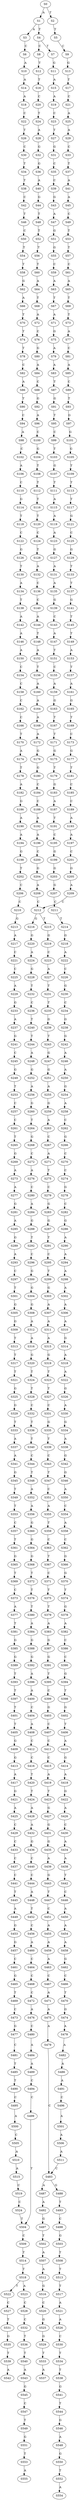 strict digraph  {
	S0 -> S1 [ label = A ];
	S0 -> S2 [ label = T ];
	S1 -> S3 [ label = A ];
	S1 -> S4 [ label = T ];
	S2 -> S5 [ label = T ];
	S3 -> S6 [ label = C ];
	S4 -> S7 [ label = T ];
	S4 -> S8 [ label = C ];
	S5 -> S9 [ label = C ];
	S6 -> S10 [ label = A ];
	S7 -> S11 [ label = G ];
	S8 -> S12 [ label = T ];
	S9 -> S13 [ label = G ];
	S10 -> S14 [ label = A ];
	S11 -> S15 [ label = A ];
	S12 -> S16 [ label = T ];
	S13 -> S17 [ label = T ];
	S14 -> S18 [ label = A ];
	S15 -> S19 [ label = A ];
	S16 -> S20 [ label = C ];
	S17 -> S21 [ label = C ];
	S18 -> S22 [ label = C ];
	S19 -> S23 [ label = C ];
	S20 -> S24 [ label = T ];
	S21 -> S25 [ label = A ];
	S22 -> S26 [ label = T ];
	S23 -> S27 [ label = T ];
	S24 -> S28 [ label = A ];
	S25 -> S29 [ label = A ];
	S26 -> S30 [ label = C ];
	S27 -> S31 [ label = G ];
	S28 -> S32 [ label = G ];
	S29 -> S33 [ label = C ];
	S30 -> S34 [ label = T ];
	S31 -> S35 [ label = C ];
	S32 -> S36 [ label = G ];
	S33 -> S37 [ label = T ];
	S34 -> S38 [ label = T ];
	S35 -> S39 [ label = C ];
	S36 -> S40 [ label = A ];
	S37 -> S41 [ label = A ];
	S38 -> S42 [ label = C ];
	S39 -> S43 [ label = G ];
	S40 -> S44 [ label = G ];
	S41 -> S45 [ label = A ];
	S42 -> S46 [ label = T ];
	S43 -> S47 [ label = A ];
	S44 -> S48 [ label = T ];
	S45 -> S49 [ label = C ];
	S46 -> S50 [ label = C ];
	S47 -> S51 [ label = G ];
	S48 -> S52 [ label = T ];
	S49 -> S53 [ label = T ];
	S50 -> S54 [ label = T ];
	S51 -> S55 [ label = G ];
	S52 -> S56 [ label = T ];
	S53 -> S57 [ label = T ];
	S54 -> S58 [ label = T ];
	S55 -> S59 [ label = C ];
	S56 -> S60 [ label = T ];
	S57 -> S61 [ label = C ];
	S58 -> S62 [ label = G ];
	S59 -> S63 [ label = A ];
	S60 -> S64 [ label = A ];
	S61 -> S65 [ label = A ];
	S62 -> S66 [ label = A ];
	S63 -> S67 [ label = T ];
	S64 -> S68 [ label = T ];
	S65 -> S69 [ label = T ];
	S66 -> S70 [ label = T ];
	S67 -> S71 [ label = A ];
	S68 -> S72 [ label = A ];
	S69 -> S73 [ label = T ];
	S70 -> S74 [ label = T ];
	S71 -> S75 [ label = G ];
	S72 -> S76 [ label = C ];
	S73 -> S77 [ label = A ];
	S74 -> S78 [ label = T ];
	S75 -> S79 [ label = A ];
	S76 -> S80 [ label = G ];
	S77 -> S81 [ label = C ];
	S78 -> S82 [ label = C ];
	S79 -> S83 [ label = A ];
	S80 -> S84 [ label = A ];
	S81 -> S85 [ label = A ];
	S82 -> S86 [ label = A ];
	S83 -> S87 [ label = T ];
	S84 -> S88 [ label = C ];
	S85 -> S89 [ label = C ];
	S86 -> S90 [ label = T ];
	S87 -> S91 [ label = G ];
	S88 -> S92 [ label = G ];
	S89 -> S93 [ label = T ];
	S90 -> S94 [ label = C ];
	S91 -> S95 [ label = T ];
	S92 -> S96 [ label = A ];
	S93 -> S97 [ label = G ];
	S94 -> S98 [ label = A ];
	S95 -> S99 [ label = C ];
	S96 -> S100 [ label = C ];
	S97 -> S101 [ label = G ];
	S98 -> S102 [ label = C ];
	S99 -> S103 [ label = T ];
	S100 -> S104 [ label = G ];
	S101 -> S105 [ label = G ];
	S102 -> S106 [ label = A ];
	S103 -> S107 [ label = G ];
	S104 -> S108 [ label = T ];
	S105 -> S109 [ label = T ];
	S106 -> S110 [ label = C ];
	S107 -> S111 [ label = T ];
	S108 -> S112 [ label = T ];
	S109 -> S113 [ label = T ];
	S110 -> S114 [ label = G ];
	S111 -> S115 [ label = A ];
	S112 -> S116 [ label = T ];
	S113 -> S117 [ label = T ];
	S114 -> S118 [ label = T ];
	S115 -> S119 [ label = A ];
	S116 -> S120 [ label = T ];
	S117 -> S121 [ label = G ];
	S118 -> S122 [ label = C ];
	S119 -> S123 [ label = A ];
	S120 -> S124 [ label = C ];
	S121 -> S125 [ label = C ];
	S122 -> S126 [ label = G ];
	S123 -> S127 [ label = G ];
	S124 -> S128 [ label = T ];
	S125 -> S129 [ label = G ];
	S126 -> S130 [ label = T ];
	S127 -> S131 [ label = A ];
	S128 -> S132 [ label = A ];
	S129 -> S133 [ label = T ];
	S130 -> S134 [ label = A ];
	S131 -> S135 [ label = A ];
	S132 -> S136 [ label = C ];
	S133 -> S137 [ label = T ];
	S134 -> S138 [ label = T ];
	S135 -> S139 [ label = G ];
	S136 -> S140 [ label = C ];
	S137 -> S141 [ label = G ];
	S138 -> S142 [ label = A ];
	S139 -> S143 [ label = C ];
	S140 -> S144 [ label = A ];
	S141 -> S145 [ label = T ];
	S142 -> S146 [ label = A ];
	S143 -> S147 [ label = A ];
	S144 -> S148 [ label = T ];
	S145 -> S149 [ label = T ];
	S146 -> S150 [ label = A ];
	S147 -> S151 [ label = T ];
	S148 -> S152 [ label = A ];
	S149 -> S153 [ label = A ];
	S150 -> S154 [ label = C ];
	S151 -> S155 [ label = C ];
	S152 -> S156 [ label = T ];
	S153 -> S157 [ label = T ];
	S154 -> S158 [ label = C ];
	S155 -> S159 [ label = A ];
	S156 -> S160 [ label = A ];
	S157 -> S161 [ label = A ];
	S158 -> S162 [ label = C ];
	S159 -> S163 [ label = G ];
	S160 -> S164 [ label = A ];
	S161 -> S165 [ label = G ];
	S162 -> S166 [ label = C ];
	S163 -> S167 [ label = T ];
	S164 -> S168 [ label = A ];
	S165 -> S169 [ label = T ];
	S166 -> S170 [ label = T ];
	S167 -> S171 [ label = T ];
	S168 -> S172 [ label = A ];
	S169 -> S173 [ label = C ];
	S170 -> S174 [ label = A ];
	S171 -> S175 [ label = G ];
	S172 -> S176 [ label = G ];
	S173 -> S177 [ label = G ];
	S174 -> S178 [ label = T ];
	S175 -> S179 [ label = T ];
	S176 -> S180 [ label = G ];
	S177 -> S181 [ label = T ];
	S178 -> S182 [ label = A ];
	S179 -> S183 [ label = G ];
	S180 -> S184 [ label = C ];
	S181 -> S185 [ label = C ];
	S182 -> S186 [ label = G ];
	S183 -> S187 [ label = A ];
	S184 -> S188 [ label = C ];
	S185 -> S189 [ label = C ];
	S186 -> S190 [ label = A ];
	S187 -> S191 [ label = T ];
	S188 -> S192 [ label = A ];
	S189 -> S193 [ label = A ];
	S190 -> S194 [ label = A ];
	S191 -> S195 [ label = C ];
	S192 -> S196 [ label = A ];
	S193 -> S197 [ label = A ];
	S194 -> S198 [ label = G ];
	S195 -> S199 [ label = G ];
	S196 -> S200 [ label = C ];
	S197 -> S201 [ label = C ];
	S198 -> S202 [ label = T ];
	S199 -> S203 [ label = G ];
	S200 -> S204 [ label = G ];
	S201 -> S205 [ label = G ];
	S202 -> S206 [ label = C ];
	S203 -> S207 [ label = G ];
	S204 -> S208 [ label = A ];
	S205 -> S209 [ label = A ];
	S206 -> S210 [ label = C ];
	S207 -> S211 [ label = C ];
	S208 -> S212 [ label = C ];
	S209 -> S212 [ label = C ];
	S210 -> S213 [ label = G ];
	S211 -> S214 [ label = T ];
	S212 -> S215 [ label = T ];
	S212 -> S216 [ label = G ];
	S213 -> S217 [ label = A ];
	S214 -> S218 [ label = G ];
	S215 -> S219 [ label = G ];
	S216 -> S220 [ label = G ];
	S217 -> S221 [ label = C ];
	S218 -> S222 [ label = A ];
	S219 -> S223 [ label = C ];
	S220 -> S224 [ label = A ];
	S221 -> S225 [ label = C ];
	S222 -> S226 [ label = C ];
	S223 -> S227 [ label = A ];
	S224 -> S228 [ label = G ];
	S225 -> S229 [ label = A ];
	S226 -> S230 [ label = G ];
	S227 -> S231 [ label = T ];
	S228 -> S232 [ label = T ];
	S229 -> S233 [ label = G ];
	S230 -> S234 [ label = C ];
	S231 -> S235 [ label = T ];
	S232 -> S236 [ label = C ];
	S233 -> S237 [ label = A ];
	S234 -> S238 [ label = G ];
	S235 -> S239 [ label = G ];
	S236 -> S240 [ label = T ];
	S237 -> S241 [ label = G ];
	S238 -> S242 [ label = G ];
	S239 -> S243 [ label = T ];
	S240 -> S244 [ label = T ];
	S241 -> S245 [ label = C ];
	S242 -> S246 [ label = A ];
	S243 -> S247 [ label = G ];
	S244 -> S248 [ label = A ];
	S245 -> S249 [ label = G ];
	S246 -> S250 [ label = A ];
	S247 -> S251 [ label = G ];
	S248 -> S252 [ label = G ];
	S249 -> S253 [ label = T ];
	S250 -> S254 [ label = G ];
	S251 -> S255 [ label = A ];
	S252 -> S256 [ label = A ];
	S253 -> S257 [ label = C ];
	S254 -> S258 [ label = A ];
	S255 -> S259 [ label = G ];
	S256 -> S260 [ label = G ];
	S257 -> S261 [ label = C ];
	S258 -> S262 [ label = C ];
	S259 -> S263 [ label = A ];
	S260 -> S264 [ label = T ];
	S261 -> S265 [ label = T ];
	S262 -> S266 [ label = G ];
	S263 -> S267 [ label = C ];
	S264 -> S268 [ label = G ];
	S265 -> S269 [ label = G ];
	S266 -> S270 [ label = C ];
	S267 -> S271 [ label = A ];
	S268 -> S272 [ label = C ];
	S269 -> S273 [ label = A ];
	S270 -> S274 [ label = C ];
	S271 -> S275 [ label = T ];
	S272 -> S276 [ label = A ];
	S273 -> S277 [ label = A ];
	S274 -> S278 [ label = G ];
	S275 -> S279 [ label = C ];
	S276 -> S280 [ label = C ];
	S277 -> S281 [ label = G ];
	S278 -> S282 [ label = C ];
	S279 -> S283 [ label = G ];
	S280 -> S284 [ label = A ];
	S281 -> S285 [ label = A ];
	S282 -> S286 [ label = G ];
	S283 -> S287 [ label = G ];
	S284 -> S288 [ label = G ];
	S285 -> S289 [ label = G ];
	S286 -> S290 [ label = A ];
	S287 -> S291 [ label = T ];
	S288 -> S292 [ label = T ];
	S289 -> S293 [ label = A ];
	S290 -> S294 [ label = A ];
	S291 -> S295 [ label = C ];
	S292 -> S296 [ label = C ];
	S293 -> S297 [ label = C ];
	S294 -> S298 [ label = A ];
	S295 -> S299 [ label = T ];
	S296 -> S300 [ label = G ];
	S297 -> S301 [ label = T ];
	S298 -> S302 [ label = A ];
	S299 -> S303 [ label = G ];
	S300 -> S304 [ label = G ];
	S301 -> S305 [ label = G ];
	S302 -> S306 [ label = A ];
	S303 -> S307 [ label = A ];
	S304 -> S308 [ label = G ];
	S305 -> S309 [ label = G ];
	S306 -> S310 [ label = A ];
	S307 -> S311 [ label = A ];
	S308 -> S312 [ label = A ];
	S309 -> S313 [ label = T ];
	S310 -> S314 [ label = G ];
	S311 -> S315 [ label = A ];
	S312 -> S316 [ label = A ];
	S313 -> S317 [ label = T ];
	S314 -> S318 [ label = A ];
	S315 -> S319 [ label = G ];
	S316 -> S320 [ label = G ];
	S317 -> S321 [ label = T ];
	S318 -> S322 [ label = A ];
	S319 -> S323 [ label = T ];
	S320 -> S324 [ label = T ];
	S321 -> S325 [ label = G ];
	S322 -> S326 [ label = G ];
	S323 -> S327 [ label = T ];
	S324 -> S328 [ label = T ];
	S325 -> S329 [ label = G ];
	S326 -> S330 [ label = A ];
	S327 -> S331 [ label = C ];
	S328 -> S332 [ label = C ];
	S329 -> S333 [ label = T ];
	S330 -> S334 [ label = G ];
	S331 -> S335 [ label = G ];
	S332 -> S336 [ label = T ];
	S333 -> S337 [ label = A ];
	S334 -> S338 [ label = A ];
	S335 -> S339 [ label = T ];
	S336 -> S340 [ label = T ];
	S337 -> S341 [ label = A ];
	S338 -> S342 [ label = G ];
	S339 -> S343 [ label = C ];
	S340 -> S344 [ label = C ];
	S341 -> S345 [ label = G ];
	S342 -> S346 [ label = G ];
	S343 -> S347 [ label = T ];
	S344 -> S348 [ label = T ];
	S345 -> S349 [ label = T ];
	S346 -> S350 [ label = A ];
	S347 -> S351 [ label = C ];
	S348 -> S352 [ label = A ];
	S349 -> S353 [ label = T ];
	S350 -> S354 [ label = C ];
	S351 -> S355 [ label = A ];
	S352 -> S356 [ label = A ];
	S353 -> S357 [ label = C ];
	S354 -> S358 [ label = A ];
	S355 -> S359 [ label = T ];
	S356 -> S360 [ label = G ];
	S357 -> S361 [ label = T ];
	S358 -> S362 [ label = C ];
	S359 -> S363 [ label = C ];
	S360 -> S364 [ label = G ];
	S361 -> S365 [ label = G ];
	S362 -> S366 [ label = G ];
	S363 -> S367 [ label = T ];
	S364 -> S368 [ label = G ];
	S365 -> S369 [ label = T ];
	S366 -> S370 [ label = G ];
	S367 -> S371 [ label = C ];
	S368 -> S372 [ label = T ];
	S369 -> S373 [ label = C ];
	S370 -> S374 [ label = T ];
	S371 -> S375 [ label = T ];
	S372 -> S376 [ label = T ];
	S373 -> S377 [ label = A ];
	S374 -> S378 [ label = G ];
	S375 -> S379 [ label = T ];
	S376 -> S380 [ label = T ];
	S377 -> S381 [ label = T ];
	S378 -> S382 [ label = A ];
	S379 -> S383 [ label = A ];
	S380 -> S384 [ label = A ];
	S381 -> S385 [ label = G ];
	S382 -> S386 [ label = C ];
	S383 -> S387 [ label = G ];
	S384 -> S388 [ label = G ];
	S385 -> S389 [ label = G ];
	S386 -> S390 [ label = C ];
	S387 -> S391 [ label = G ];
	S388 -> S392 [ label = G ];
	S389 -> S393 [ label = T ];
	S390 -> S394 [ label = G ];
	S391 -> S395 [ label = T ];
	S392 -> S396 [ label = A ];
	S393 -> S397 [ label = T ];
	S394 -> S398 [ label = T ];
	S395 -> S399 [ label = C ];
	S396 -> S400 [ label = A ];
	S397 -> S401 [ label = T ];
	S398 -> S402 [ label = G ];
	S399 -> S403 [ label = G ];
	S400 -> S404 [ label = C ];
	S401 -> S405 [ label = T ];
	S402 -> S406 [ label = T ];
	S403 -> S407 [ label = C ];
	S404 -> S408 [ label = A ];
	S405 -> S409 [ label = G ];
	S406 -> S410 [ label = A ];
	S407 -> S411 [ label = C ];
	S408 -> S412 [ label = C ];
	S409 -> S413 [ label = G ];
	S410 -> S414 [ label = G ];
	S411 -> S415 [ label = C ];
	S412 -> S416 [ label = C ];
	S413 -> S417 [ label = A ];
	S414 -> S418 [ label = A ];
	S415 -> S419 [ label = A ];
	S416 -> S420 [ label = T ];
	S417 -> S421 [ label = G ];
	S418 -> S422 [ label = G ];
	S419 -> S423 [ label = T ];
	S420 -> S424 [ label = T ];
	S421 -> S425 [ label = A ];
	S422 -> S426 [ label = A ];
	S423 -> S427 [ label = G ];
	S424 -> S428 [ label = A ];
	S425 -> S429 [ label = C ];
	S426 -> S430 [ label = C ];
	S427 -> S431 [ label = G ];
	S428 -> S432 [ label = A ];
	S429 -> S433 [ label = C ];
	S430 -> S434 [ label = A ];
	S431 -> S435 [ label = G ];
	S432 -> S436 [ label = G ];
	S433 -> S437 [ label = C ];
	S434 -> S438 [ label = A ];
	S435 -> S439 [ label = A ];
	S436 -> S440 [ label = C ];
	S437 -> S441 [ label = C ];
	S438 -> S442 [ label = T ];
	S439 -> S443 [ label = G ];
	S440 -> S444 [ label = C ];
	S441 -> S445 [ label = T ];
	S442 -> S446 [ label = C ];
	S443 -> S447 [ label = T ];
	S444 -> S448 [ label = A ];
	S445 -> S449 [ label = A ];
	S446 -> S450 [ label = A ];
	S447 -> S451 [ label = C ];
	S448 -> S452 [ label = T ];
	S449 -> S453 [ label = G ];
	S450 -> S454 [ label = A ];
	S451 -> S455 [ label = A ];
	S452 -> S456 [ label = C ];
	S453 -> S457 [ label = G ];
	S454 -> S458 [ label = A ];
	S455 -> S459 [ label = A ];
	S456 -> S460 [ label = A ];
	S457 -> S461 [ label = C ];
	S458 -> S462 [ label = G ];
	S459 -> S463 [ label = A ];
	S460 -> S464 [ label = C ];
	S461 -> S465 [ label = G ];
	S462 -> S466 [ label = C ];
	S463 -> S467 [ label = C ];
	S464 -> S468 [ label = C ];
	S465 -> S469 [ label = T ];
	S466 -> S470 [ label = T ];
	S467 -> S471 [ label = A ];
	S468 -> S472 [ label = C ];
	S469 -> S473 [ label = C ];
	S470 -> S474 [ label = G ];
	S471 -> S475 [ label = A ];
	S472 -> S476 [ label = A ];
	S473 -> S477 [ label = G ];
	S474 -> S478 [ label = A ];
	S475 -> S479 [ label = A ];
	S476 -> S480 [ label = C ];
	S477 -> S481 [ label = C ];
	S478 -> S482 [ label = A ];
	S479 -> S483 [ label = C ];
	S480 -> S484 [ label = A ];
	S481 -> S485 [ label = T ];
	S482 -> S486 [ label = A ];
	S483 -> S487 [ label = A ];
	S483 -> S488 [ label = G ];
	S484 -> S489 [ label = A ];
	S485 -> S490 [ label = T ];
	S486 -> S491 [ label = A ];
	S487 -> S492 [ label = A ];
	S488 -> S493 [ label = T ];
	S489 -> S494 [ label = C ];
	S490 -> S495 [ label = C ];
	S491 -> S496 [ label = C ];
	S492 -> S497 [ label = G ];
	S493 -> S498 [ label = C ];
	S494 -> S499 [ label = C ];
	S495 -> S500 [ label = A ];
	S496 -> S501 [ label = A ];
	S497 -> S502 [ label = T ];
	S498 -> S503 [ label = G ];
	S499 -> S504 [ label = T ];
	S500 -> S505 [ label = C ];
	S501 -> S506 [ label = A ];
	S502 -> S507 [ label = A ];
	S503 -> S508 [ label = T ];
	S504 -> S509 [ label = C ];
	S505 -> S510 [ label = A ];
	S506 -> S511 [ label = A ];
	S507 -> S512 [ label = A ];
	S508 -> S513 [ label = T ];
	S509 -> S514 [ label = T ];
	S510 -> S515 [ label = A ];
	S511 -> S483 [ label = C ];
	S512 -> S516 [ label = G ];
	S513 -> S517 [ label = T ];
	S514 -> S518 [ label = T ];
	S515 -> S519 [ label = C ];
	S516 -> S520 [ label = C ];
	S517 -> S521 [ label = A ];
	S518 -> S522 [ label = T ];
	S518 -> S523 [ label = A ];
	S519 -> S524 [ label = C ];
	S520 -> S525 [ label = G ];
	S521 -> S526 [ label = A ];
	S522 -> S527 [ label = C ];
	S523 -> S528 [ label = C ];
	S524 -> S504 [ label = T ];
	S525 -> S529 [ label = G ];
	S526 -> S530 [ label = C ];
	S527 -> S531 [ label = T ];
	S528 -> S532 [ label = C ];
	S529 -> S533 [ label = T ];
	S530 -> S534 [ label = T ];
	S531 -> S535 [ label = G ];
	S532 -> S536 [ label = T ];
	S533 -> S537 [ label = A ];
	S534 -> S538 [ label = T ];
	S535 -> S539 [ label = T ];
	S536 -> S540 [ label = T ];
	S538 -> S541 [ label = G ];
	S539 -> S542 [ label = A ];
	S540 -> S543 [ label = A ];
	S541 -> S544 [ label = T ];
	S543 -> S545 [ label = G ];
	S544 -> S546 [ label = G ];
	S545 -> S547 [ label = C ];
	S546 -> S548 [ label = A ];
	S547 -> S549 [ label = T ];
	S548 -> S550 [ label = G ];
	S549 -> S551 [ label = G ];
	S550 -> S552 [ label = T ];
	S551 -> S553 [ label = T ];
	S552 -> S554 [ label = A ];
	S553 -> S555 [ label = A ];
}

